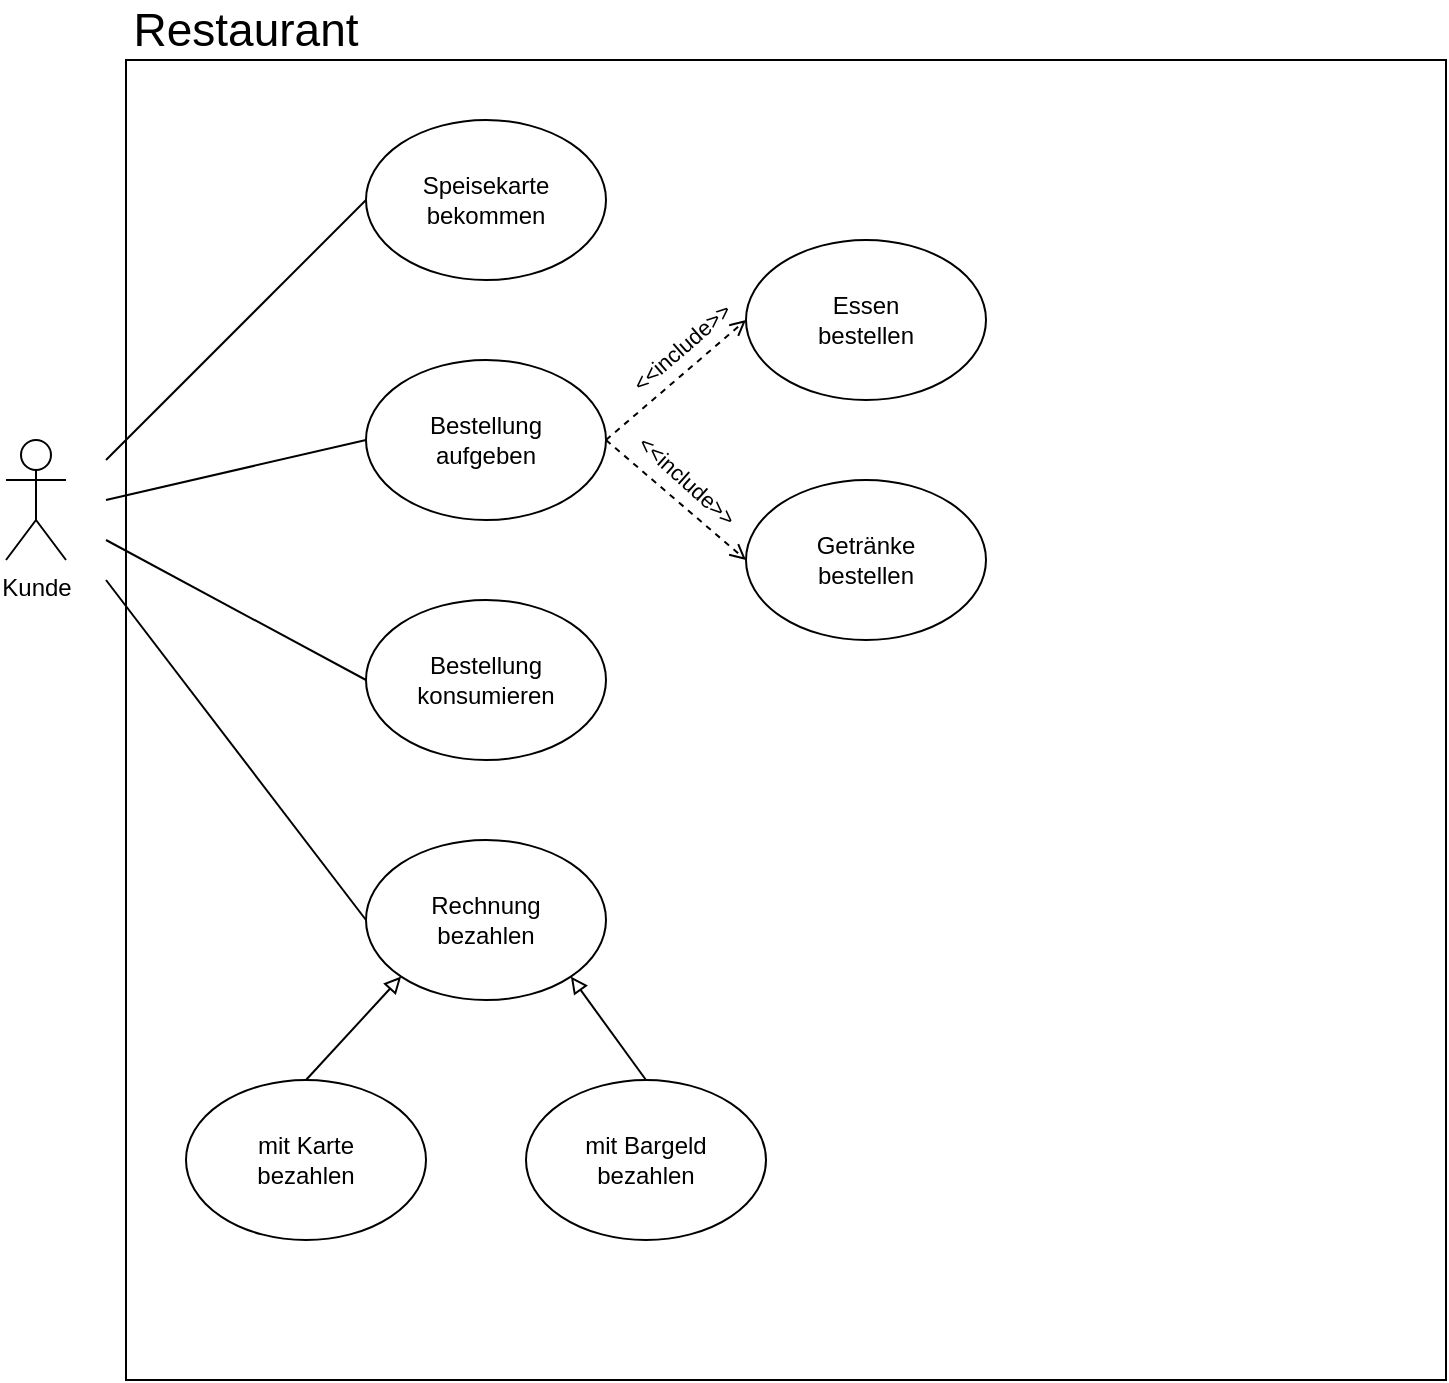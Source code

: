<mxfile version="21.3.6" type="github">
  <diagram name="Page-1" id="04XNIjbuiKYvFU9A5O9u">
    <mxGraphModel dx="2049" dy="1084" grid="1" gridSize="10" guides="1" tooltips="1" connect="1" arrows="1" fold="1" page="1" pageScale="1" pageWidth="1169" pageHeight="1654" math="0" shadow="0">
      <root>
        <mxCell id="0" />
        <mxCell id="1" parent="0" />
        <mxCell id="BfkAdfKoHRCJ0nHj8cjv-22" value="" style="whiteSpace=wrap;html=1;aspect=fixed;" vertex="1" parent="1">
          <mxGeometry x="230" y="50" width="660" height="660" as="geometry" />
        </mxCell>
        <mxCell id="BfkAdfKoHRCJ0nHj8cjv-1" value="Kunde" style="shape=umlActor;verticalLabelPosition=bottom;verticalAlign=top;html=1;outlineConnect=0;" vertex="1" parent="1">
          <mxGeometry x="170" y="240" width="30" height="60" as="geometry" />
        </mxCell>
        <mxCell id="BfkAdfKoHRCJ0nHj8cjv-2" value="&lt;div&gt;Bestellung&lt;/div&gt;&lt;div&gt;konsumieren&lt;br&gt;&lt;/div&gt;" style="ellipse;whiteSpace=wrap;html=1;" vertex="1" parent="1">
          <mxGeometry x="350" y="320" width="120" height="80" as="geometry" />
        </mxCell>
        <mxCell id="BfkAdfKoHRCJ0nHj8cjv-3" value="&lt;div&gt;Bestellung&lt;/div&gt;&lt;div&gt;aufgeben&lt;br&gt;&lt;/div&gt;" style="ellipse;whiteSpace=wrap;html=1;" vertex="1" parent="1">
          <mxGeometry x="350" y="200" width="120" height="80" as="geometry" />
        </mxCell>
        <mxCell id="BfkAdfKoHRCJ0nHj8cjv-4" value="&lt;div&gt;Rechnung&lt;/div&gt;&lt;div&gt;bezahlen&lt;br&gt;&lt;/div&gt;" style="ellipse;whiteSpace=wrap;html=1;" vertex="1" parent="1">
          <mxGeometry x="350" y="440" width="120" height="80" as="geometry" />
        </mxCell>
        <mxCell id="BfkAdfKoHRCJ0nHj8cjv-6" value="&lt;div&gt;Speisekarte&lt;/div&gt;&lt;div&gt;bekommen&lt;br&gt;&lt;/div&gt;" style="ellipse;whiteSpace=wrap;html=1;" vertex="1" parent="1">
          <mxGeometry x="350" y="80" width="120" height="80" as="geometry" />
        </mxCell>
        <mxCell id="BfkAdfKoHRCJ0nHj8cjv-7" value="" style="endArrow=none;html=1;rounded=0;entryX=0;entryY=0.5;entryDx=0;entryDy=0;" edge="1" parent="1" target="BfkAdfKoHRCJ0nHj8cjv-6">
          <mxGeometry width="50" height="50" relative="1" as="geometry">
            <mxPoint x="220" y="250" as="sourcePoint" />
            <mxPoint x="270" y="210" as="targetPoint" />
          </mxGeometry>
        </mxCell>
        <mxCell id="BfkAdfKoHRCJ0nHj8cjv-8" value="" style="endArrow=none;html=1;rounded=0;entryX=0;entryY=0.5;entryDx=0;entryDy=0;" edge="1" parent="1" target="BfkAdfKoHRCJ0nHj8cjv-3">
          <mxGeometry width="50" height="50" relative="1" as="geometry">
            <mxPoint x="220" y="270" as="sourcePoint" />
            <mxPoint x="280" y="250" as="targetPoint" />
          </mxGeometry>
        </mxCell>
        <mxCell id="BfkAdfKoHRCJ0nHj8cjv-9" value="" style="endArrow=none;html=1;rounded=0;entryX=0;entryY=0.5;entryDx=0;entryDy=0;" edge="1" parent="1" target="BfkAdfKoHRCJ0nHj8cjv-2">
          <mxGeometry width="50" height="50" relative="1" as="geometry">
            <mxPoint x="220" y="290" as="sourcePoint" />
            <mxPoint x="300" y="300" as="targetPoint" />
          </mxGeometry>
        </mxCell>
        <mxCell id="BfkAdfKoHRCJ0nHj8cjv-10" value="" style="endArrow=none;html=1;rounded=0;entryX=0;entryY=0.5;entryDx=0;entryDy=0;" edge="1" parent="1" target="BfkAdfKoHRCJ0nHj8cjv-4">
          <mxGeometry width="50" height="50" relative="1" as="geometry">
            <mxPoint x="220" y="310" as="sourcePoint" />
            <mxPoint x="280" y="370" as="targetPoint" />
          </mxGeometry>
        </mxCell>
        <mxCell id="BfkAdfKoHRCJ0nHj8cjv-11" value="&lt;div&gt;Essen&lt;/div&gt;&lt;div&gt;bestellen&lt;br&gt;&lt;/div&gt;" style="ellipse;whiteSpace=wrap;html=1;" vertex="1" parent="1">
          <mxGeometry x="540" y="140" width="120" height="80" as="geometry" />
        </mxCell>
        <mxCell id="BfkAdfKoHRCJ0nHj8cjv-12" value="&lt;div&gt;Getränke&lt;/div&gt;&lt;div&gt;bestellen&lt;br&gt;&lt;/div&gt;" style="ellipse;whiteSpace=wrap;html=1;" vertex="1" parent="1">
          <mxGeometry x="540" y="260" width="120" height="80" as="geometry" />
        </mxCell>
        <mxCell id="BfkAdfKoHRCJ0nHj8cjv-13" value="" style="endArrow=open;html=1;rounded=0;exitX=1;exitY=0.5;exitDx=0;exitDy=0;entryX=0;entryY=0.5;entryDx=0;entryDy=0;dashed=1;endFill=0;" edge="1" parent="1" source="BfkAdfKoHRCJ0nHj8cjv-3" target="BfkAdfKoHRCJ0nHj8cjv-12">
          <mxGeometry width="50" height="50" relative="1" as="geometry">
            <mxPoint x="480" y="330" as="sourcePoint" />
            <mxPoint x="530" y="280" as="targetPoint" />
          </mxGeometry>
        </mxCell>
        <mxCell id="BfkAdfKoHRCJ0nHj8cjv-14" value="" style="endArrow=open;html=1;rounded=0;entryX=0;entryY=0.5;entryDx=0;entryDy=0;exitX=1;exitY=0.5;exitDx=0;exitDy=0;dashed=1;endFill=0;" edge="1" parent="1" source="BfkAdfKoHRCJ0nHj8cjv-3" target="BfkAdfKoHRCJ0nHj8cjv-11">
          <mxGeometry width="50" height="50" relative="1" as="geometry">
            <mxPoint x="480" y="330" as="sourcePoint" />
            <mxPoint x="530" y="280" as="targetPoint" />
          </mxGeometry>
        </mxCell>
        <mxCell id="BfkAdfKoHRCJ0nHj8cjv-15" value="&amp;lt;&amp;lt;include&amp;gt;&amp;gt;" style="edgeLabel;html=1;align=center;verticalAlign=middle;resizable=0;points=[];rotation=319;" vertex="1" connectable="0" parent="BfkAdfKoHRCJ0nHj8cjv-14">
          <mxGeometry x="0.514" relative="1" as="geometry">
            <mxPoint x="-16" as="offset" />
          </mxGeometry>
        </mxCell>
        <mxCell id="BfkAdfKoHRCJ0nHj8cjv-16" value="&amp;lt;&amp;lt;include&amp;gt;&amp;gt;" style="edgeLabel;html=1;align=center;verticalAlign=middle;resizable=0;points=[];rotation=42;" vertex="1" connectable="0" parent="1">
          <mxGeometry x="510.003" y="260.0" as="geometry" />
        </mxCell>
        <mxCell id="BfkAdfKoHRCJ0nHj8cjv-17" value="&lt;div&gt;mit Karte&lt;/div&gt;&lt;div&gt;bezahlen&lt;br&gt;&lt;/div&gt;" style="ellipse;whiteSpace=wrap;html=1;" vertex="1" parent="1">
          <mxGeometry x="260" y="560" width="120" height="80" as="geometry" />
        </mxCell>
        <mxCell id="BfkAdfKoHRCJ0nHj8cjv-18" value="&lt;div&gt;mit Bargeld&lt;/div&gt;&lt;div&gt;bezahlen&lt;br&gt;&lt;/div&gt;" style="ellipse;whiteSpace=wrap;html=1;" vertex="1" parent="1">
          <mxGeometry x="430" y="560" width="120" height="80" as="geometry" />
        </mxCell>
        <mxCell id="BfkAdfKoHRCJ0nHj8cjv-19" value="" style="endArrow=block;html=1;rounded=0;exitX=0.5;exitY=0;exitDx=0;exitDy=0;entryX=0;entryY=1;entryDx=0;entryDy=0;endFill=0;" edge="1" parent="1" source="BfkAdfKoHRCJ0nHj8cjv-17" target="BfkAdfKoHRCJ0nHj8cjv-4">
          <mxGeometry width="50" height="50" relative="1" as="geometry">
            <mxPoint x="570" y="440" as="sourcePoint" />
            <mxPoint x="620" y="390" as="targetPoint" />
          </mxGeometry>
        </mxCell>
        <mxCell id="BfkAdfKoHRCJ0nHj8cjv-21" value="" style="endArrow=block;html=1;rounded=0;exitX=0.5;exitY=0;exitDx=0;exitDy=0;entryX=1;entryY=1;entryDx=0;entryDy=0;endFill=0;" edge="1" parent="1" source="BfkAdfKoHRCJ0nHj8cjv-18" target="BfkAdfKoHRCJ0nHj8cjv-4">
          <mxGeometry width="50" height="50" relative="1" as="geometry">
            <mxPoint x="330" y="570" as="sourcePoint" />
            <mxPoint x="378" y="518" as="targetPoint" />
          </mxGeometry>
        </mxCell>
        <mxCell id="BfkAdfKoHRCJ0nHj8cjv-23" value="&lt;font style=&quot;font-size: 23px;&quot;&gt;Restaurant&lt;/font&gt;" style="text;html=1;strokeColor=none;fillColor=none;align=center;verticalAlign=middle;whiteSpace=wrap;rounded=0;" vertex="1" parent="1">
          <mxGeometry x="260" y="20" width="60" height="30" as="geometry" />
        </mxCell>
      </root>
    </mxGraphModel>
  </diagram>
</mxfile>
